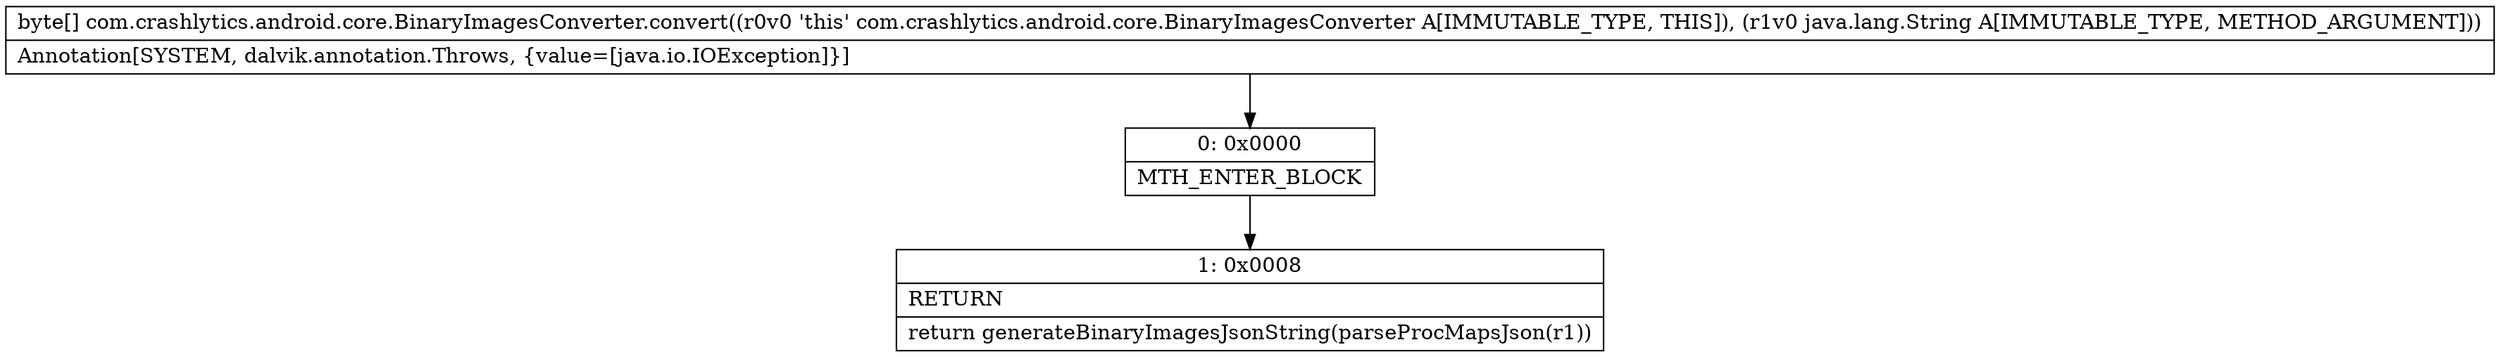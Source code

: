 digraph "CFG forcom.crashlytics.android.core.BinaryImagesConverter.convert(Ljava\/lang\/String;)[B" {
Node_0 [shape=record,label="{0\:\ 0x0000|MTH_ENTER_BLOCK\l}"];
Node_1 [shape=record,label="{1\:\ 0x0008|RETURN\l|return generateBinaryImagesJsonString(parseProcMapsJson(r1))\l}"];
MethodNode[shape=record,label="{byte[] com.crashlytics.android.core.BinaryImagesConverter.convert((r0v0 'this' com.crashlytics.android.core.BinaryImagesConverter A[IMMUTABLE_TYPE, THIS]), (r1v0 java.lang.String A[IMMUTABLE_TYPE, METHOD_ARGUMENT]))  | Annotation[SYSTEM, dalvik.annotation.Throws, \{value=[java.io.IOException]\}]\l}"];
MethodNode -> Node_0;
Node_0 -> Node_1;
}

